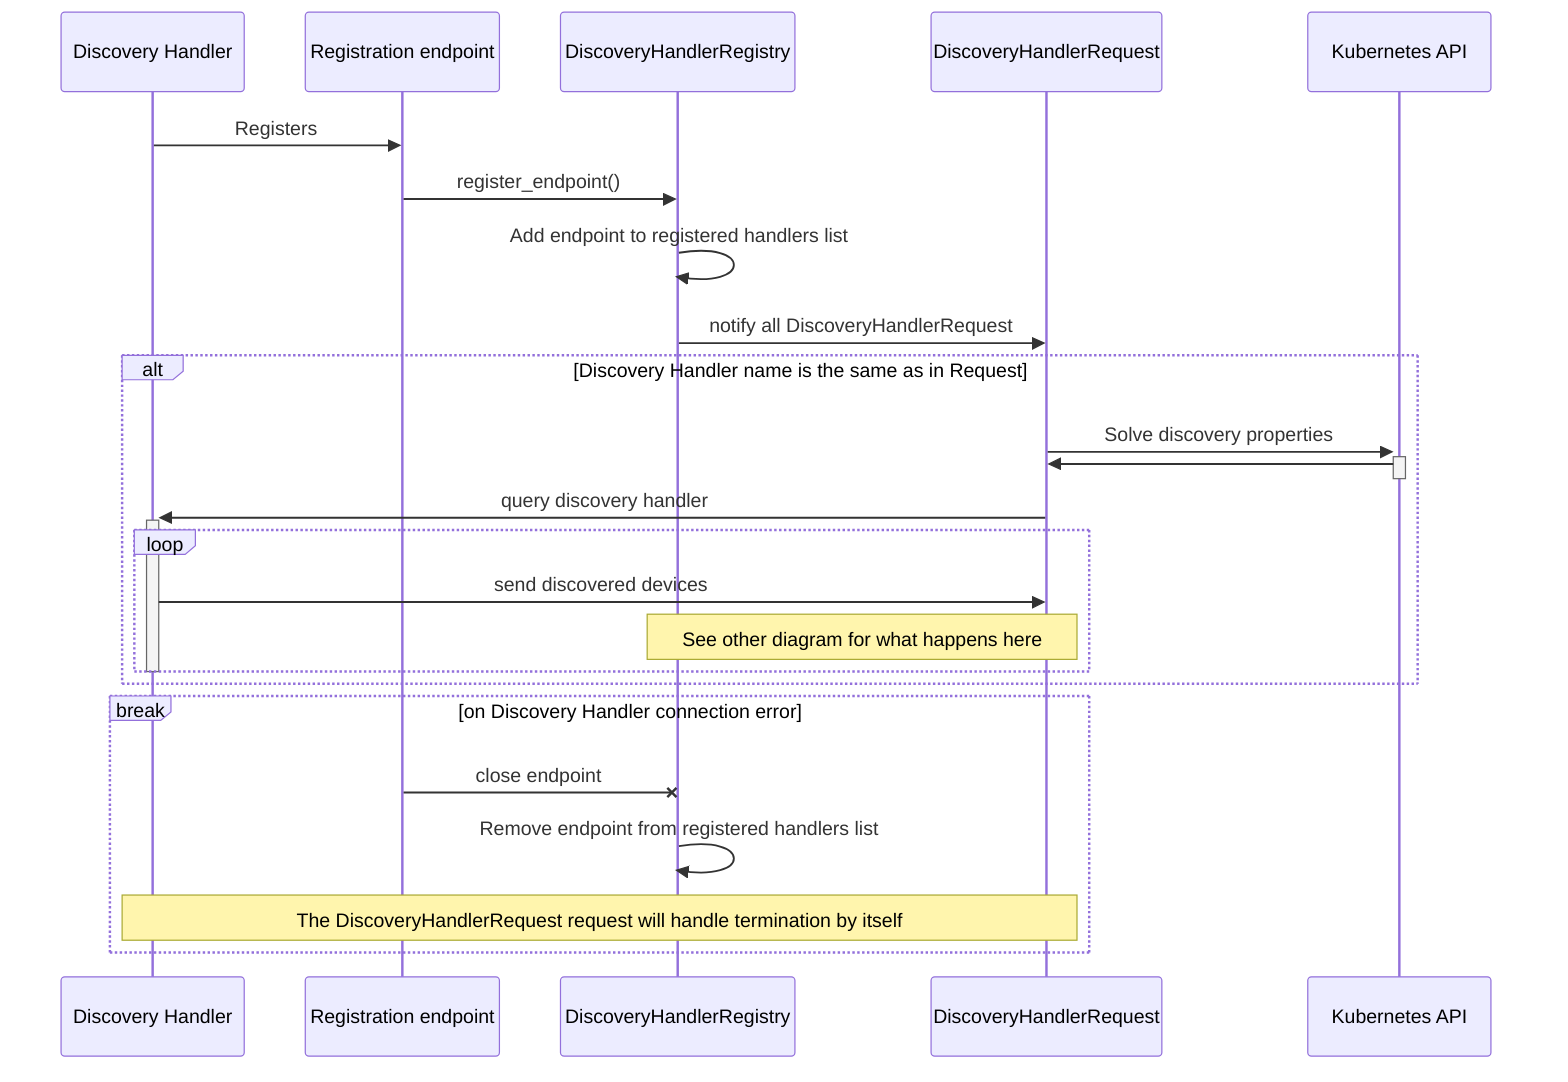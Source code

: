 sequenceDiagram
    Discovery Handler ->> Registration endpoint: Registers
    Registration endpoint->> DiscoveryHandlerRegistry: register_endpoint()
    DiscoveryHandlerRegistry ->> DiscoveryHandlerRegistry: Add endpoint to registered handlers list
    DiscoveryHandlerRegistry ->> DiscoveryHandlerRequest: notify all DiscoveryHandlerRequest
    alt Discovery Handler name is the same as in Request
        DiscoveryHandlerRequest ->>+ Kubernetes API: Solve discovery properties
        Kubernetes API ->>- DiscoveryHandlerRequest: 
        DiscoveryHandlerRequest ->>+ Discovery Handler: query discovery handler
        loop 
            Discovery Handler ->> DiscoveryHandlerRequest: send discovered devices
            note over DiscoveryHandlerRequest,DiscoveryHandlerRegistry: See other diagram for what happens here
        end
        deactivate Discovery Handler
    end
    break on Discovery Handler connection error
        Registration endpoint -x DiscoveryHandlerRegistry: close endpoint
        DiscoveryHandlerRegistry ->> DiscoveryHandlerRegistry: Remove endpoint from registered handlers list
        note over DiscoveryHandlerRequest,Discovery Handler: The DiscoveryHandlerRequest request will handle termination by itself
    end